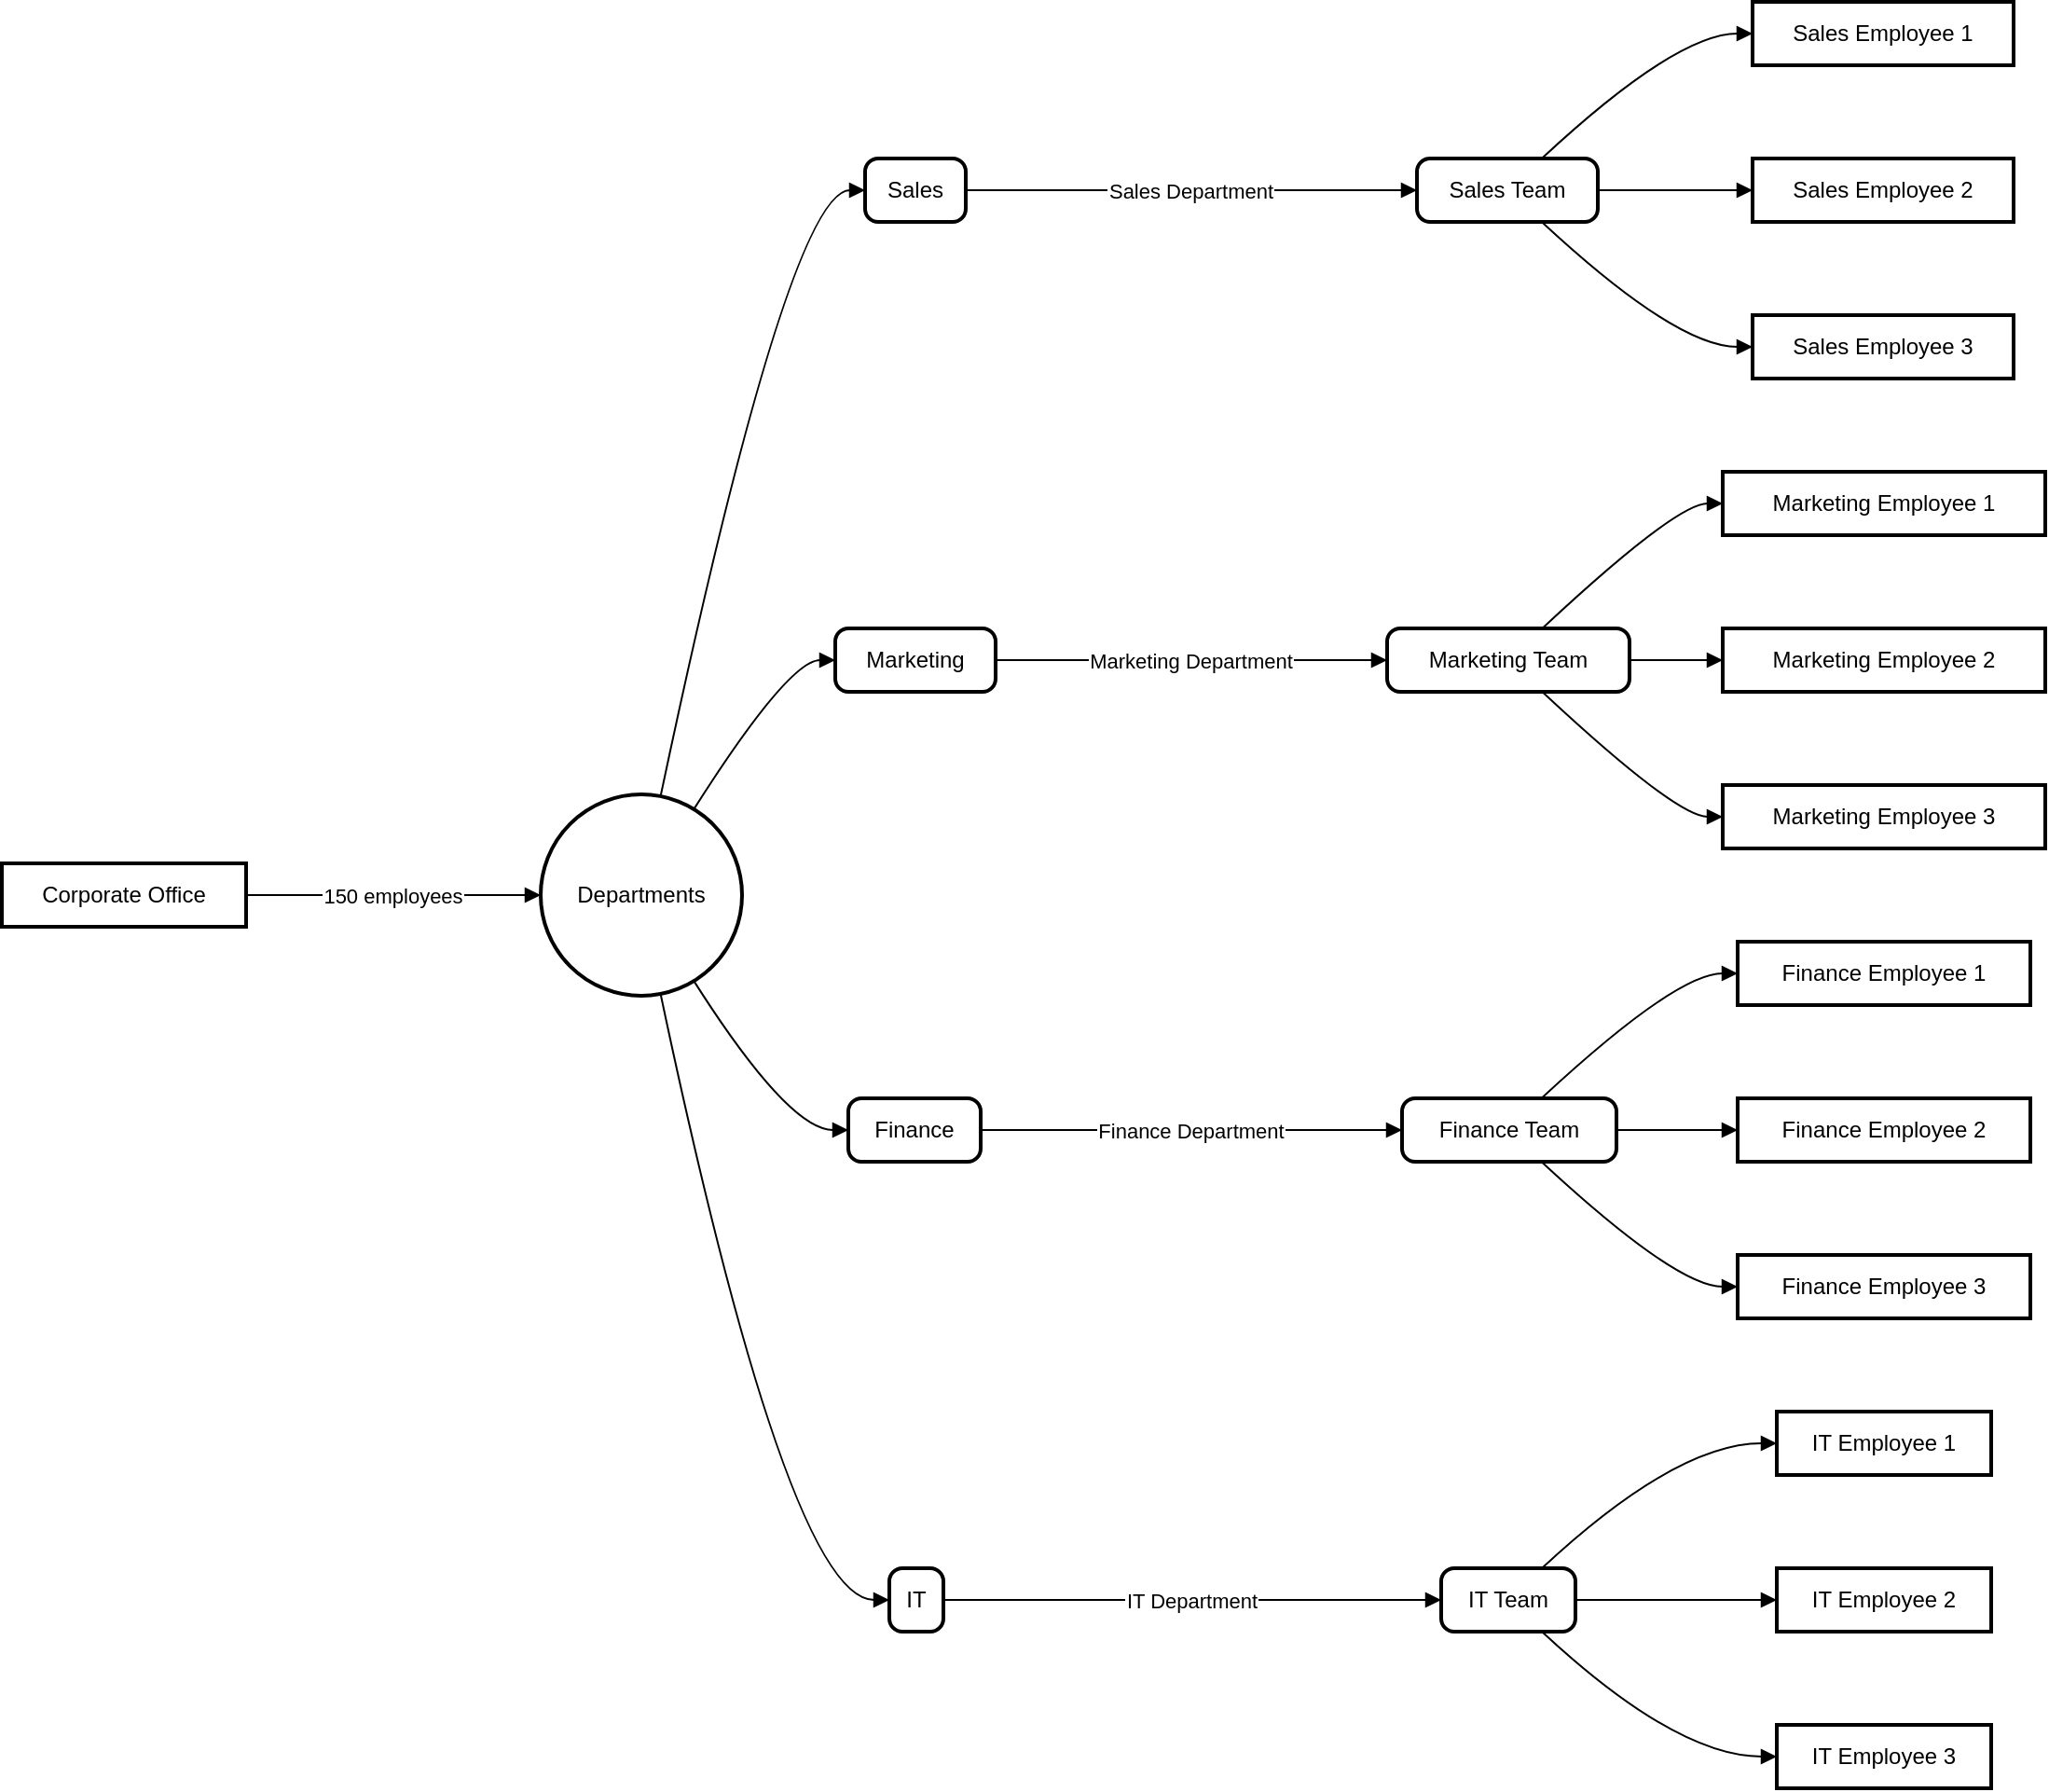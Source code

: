 <mxfile version="24.7.6">
  <diagram name="Page-1" id="gXg9Ed615D43lPZwPFVF">
    <mxGraphModel>
      <root>
        <mxCell id="0" />
        <mxCell id="1" parent="0" />
        <mxCell id="2" value="Corporate Office" style="whiteSpace=wrap;strokeWidth=2;" vertex="1" parent="1">
          <mxGeometry y="462" width="131" height="34" as="geometry" />
        </mxCell>
        <mxCell id="3" value="Departments" style="ellipse;aspect=fixed;strokeWidth=2;whiteSpace=wrap;" vertex="1" parent="1">
          <mxGeometry x="289" y="425" width="108" height="108" as="geometry" />
        </mxCell>
        <mxCell id="4" value="Sales" style="rounded=1;absoluteArcSize=1;arcSize=14;whiteSpace=wrap;strokeWidth=2;" vertex="1" parent="1">
          <mxGeometry x="463" y="84" width="54" height="34" as="geometry" />
        </mxCell>
        <mxCell id="5" value="Marketing" style="rounded=1;absoluteArcSize=1;arcSize=14;whiteSpace=wrap;strokeWidth=2;" vertex="1" parent="1">
          <mxGeometry x="447" y="336" width="86" height="34" as="geometry" />
        </mxCell>
        <mxCell id="6" value="Finance" style="rounded=1;absoluteArcSize=1;arcSize=14;whiteSpace=wrap;strokeWidth=2;" vertex="1" parent="1">
          <mxGeometry x="454" y="588" width="71" height="34" as="geometry" />
        </mxCell>
        <mxCell id="7" value="IT" style="rounded=1;absoluteArcSize=1;arcSize=14;whiteSpace=wrap;strokeWidth=2;" vertex="1" parent="1">
          <mxGeometry x="476" y="840" width="29" height="34" as="geometry" />
        </mxCell>
        <mxCell id="8" value="Sales Team" style="rounded=1;absoluteArcSize=1;arcSize=14;whiteSpace=wrap;strokeWidth=2;" vertex="1" parent="1">
          <mxGeometry x="759" y="84" width="97" height="34" as="geometry" />
        </mxCell>
        <mxCell id="9" value="Marketing Team" style="rounded=1;absoluteArcSize=1;arcSize=14;whiteSpace=wrap;strokeWidth=2;" vertex="1" parent="1">
          <mxGeometry x="743" y="336" width="130" height="34" as="geometry" />
        </mxCell>
        <mxCell id="10" value="Finance Team" style="rounded=1;absoluteArcSize=1;arcSize=14;whiteSpace=wrap;strokeWidth=2;" vertex="1" parent="1">
          <mxGeometry x="751" y="588" width="115" height="34" as="geometry" />
        </mxCell>
        <mxCell id="11" value="IT Team" style="rounded=1;absoluteArcSize=1;arcSize=14;whiteSpace=wrap;strokeWidth=2;" vertex="1" parent="1">
          <mxGeometry x="772" y="840" width="72" height="34" as="geometry" />
        </mxCell>
        <mxCell id="12" value="Sales Employee 1" style="whiteSpace=wrap;strokeWidth=2;" vertex="1" parent="1">
          <mxGeometry x="939" width="140" height="34" as="geometry" />
        </mxCell>
        <mxCell id="13" value="Sales Employee 2" style="whiteSpace=wrap;strokeWidth=2;" vertex="1" parent="1">
          <mxGeometry x="939" y="84" width="140" height="34" as="geometry" />
        </mxCell>
        <mxCell id="14" value="Sales Employee 3" style="whiteSpace=wrap;strokeWidth=2;" vertex="1" parent="1">
          <mxGeometry x="939" y="168" width="140" height="34" as="geometry" />
        </mxCell>
        <mxCell id="15" value="Marketing Employee 1" style="whiteSpace=wrap;strokeWidth=2;" vertex="1" parent="1">
          <mxGeometry x="923" y="252" width="173" height="34" as="geometry" />
        </mxCell>
        <mxCell id="16" value="Marketing Employee 2" style="whiteSpace=wrap;strokeWidth=2;" vertex="1" parent="1">
          <mxGeometry x="923" y="336" width="173" height="34" as="geometry" />
        </mxCell>
        <mxCell id="17" value="Marketing Employee 3" style="whiteSpace=wrap;strokeWidth=2;" vertex="1" parent="1">
          <mxGeometry x="923" y="420" width="173" height="34" as="geometry" />
        </mxCell>
        <mxCell id="18" value="Finance Employee 1" style="whiteSpace=wrap;strokeWidth=2;" vertex="1" parent="1">
          <mxGeometry x="931" y="504" width="157" height="34" as="geometry" />
        </mxCell>
        <mxCell id="19" value="Finance Employee 2" style="whiteSpace=wrap;strokeWidth=2;" vertex="1" parent="1">
          <mxGeometry x="931" y="588" width="157" height="34" as="geometry" />
        </mxCell>
        <mxCell id="20" value="Finance Employee 3" style="whiteSpace=wrap;strokeWidth=2;" vertex="1" parent="1">
          <mxGeometry x="931" y="672" width="157" height="34" as="geometry" />
        </mxCell>
        <mxCell id="21" value="IT Employee 1" style="whiteSpace=wrap;strokeWidth=2;" vertex="1" parent="1">
          <mxGeometry x="952" y="756" width="115" height="34" as="geometry" />
        </mxCell>
        <mxCell id="22" value="IT Employee 2" style="whiteSpace=wrap;strokeWidth=2;" vertex="1" parent="1">
          <mxGeometry x="952" y="840" width="115" height="34" as="geometry" />
        </mxCell>
        <mxCell id="23" value="IT Employee 3" style="whiteSpace=wrap;strokeWidth=2;" vertex="1" parent="1">
          <mxGeometry x="952" y="924" width="115" height="34" as="geometry" />
        </mxCell>
        <mxCell id="24" value="150 employees" style="curved=1;startArrow=none;endArrow=block;exitX=1;exitY=0.5;entryX=0;entryY=0.5;" edge="1" parent="1" source="2" target="3">
          <mxGeometry relative="1" as="geometry">
            <Array as="points" />
          </mxGeometry>
        </mxCell>
        <mxCell id="25" value="" style="curved=1;startArrow=none;endArrow=block;exitX=0.6;exitY=0;entryX=0;entryY=0.5;" edge="1" parent="1" source="3" target="4">
          <mxGeometry relative="1" as="geometry">
            <Array as="points">
              <mxPoint x="422" y="101" />
            </Array>
          </mxGeometry>
        </mxCell>
        <mxCell id="26" value="" style="curved=1;startArrow=none;endArrow=block;exitX=0.81;exitY=0;entryX=0;entryY=0.5;" edge="1" parent="1" source="3" target="5">
          <mxGeometry relative="1" as="geometry">
            <Array as="points">
              <mxPoint x="422" y="353" />
            </Array>
          </mxGeometry>
        </mxCell>
        <mxCell id="27" value="" style="curved=1;startArrow=none;endArrow=block;exitX=0.81;exitY=1;entryX=0.01;entryY=0.5;" edge="1" parent="1" source="3" target="6">
          <mxGeometry relative="1" as="geometry">
            <Array as="points">
              <mxPoint x="422" y="605" />
            </Array>
          </mxGeometry>
        </mxCell>
        <mxCell id="28" value="" style="curved=1;startArrow=none;endArrow=block;exitX=0.6;exitY=1;entryX=-0.01;entryY=0.5;" edge="1" parent="1" source="3" target="7">
          <mxGeometry relative="1" as="geometry">
            <Array as="points">
              <mxPoint x="422" y="857" />
            </Array>
          </mxGeometry>
        </mxCell>
        <mxCell id="29" value="Sales Department" style="curved=1;startArrow=none;endArrow=block;exitX=1;exitY=0.5;entryX=0;entryY=0.5;" edge="1" parent="1" source="4" target="8">
          <mxGeometry relative="1" as="geometry">
            <Array as="points" />
          </mxGeometry>
        </mxCell>
        <mxCell id="30" value="Marketing Department" style="curved=1;startArrow=none;endArrow=block;exitX=1;exitY=0.5;entryX=0;entryY=0.5;" edge="1" parent="1" source="5" target="9">
          <mxGeometry relative="1" as="geometry">
            <Array as="points" />
          </mxGeometry>
        </mxCell>
        <mxCell id="31" value="Finance Department" style="curved=1;startArrow=none;endArrow=block;exitX=1.01;exitY=0.5;entryX=0;entryY=0.5;" edge="1" parent="1" source="6" target="10">
          <mxGeometry relative="1" as="geometry">
            <Array as="points" />
          </mxGeometry>
        </mxCell>
        <mxCell id="32" value="IT Department" style="curved=1;startArrow=none;endArrow=block;exitX=0.97;exitY=0.5;entryX=0;entryY=0.5;" edge="1" parent="1" source="7" target="11">
          <mxGeometry relative="1" as="geometry">
            <Array as="points" />
          </mxGeometry>
        </mxCell>
        <mxCell id="33" value="" style="curved=1;startArrow=none;endArrow=block;exitX=0.69;exitY=0;entryX=0;entryY=0.5;" edge="1" parent="1" source="8" target="12">
          <mxGeometry relative="1" as="geometry">
            <Array as="points">
              <mxPoint x="898" y="17" />
            </Array>
          </mxGeometry>
        </mxCell>
        <mxCell id="34" value="" style="curved=1;startArrow=none;endArrow=block;exitX=1.01;exitY=0.5;entryX=0;entryY=0.5;" edge="1" parent="1" source="8" target="13">
          <mxGeometry relative="1" as="geometry">
            <Array as="points" />
          </mxGeometry>
        </mxCell>
        <mxCell id="35" value="" style="curved=1;startArrow=none;endArrow=block;exitX=0.69;exitY=1;entryX=0;entryY=0.5;" edge="1" parent="1" source="8" target="14">
          <mxGeometry relative="1" as="geometry">
            <Array as="points">
              <mxPoint x="898" y="185" />
            </Array>
          </mxGeometry>
        </mxCell>
        <mxCell id="36" value="" style="curved=1;startArrow=none;endArrow=block;exitX=0.64;exitY=0;entryX=0;entryY=0.5;" edge="1" parent="1" source="9" target="15">
          <mxGeometry relative="1" as="geometry">
            <Array as="points">
              <mxPoint x="898" y="269" />
            </Array>
          </mxGeometry>
        </mxCell>
        <mxCell id="37" value="" style="curved=1;startArrow=none;endArrow=block;exitX=1;exitY=0.5;entryX=0;entryY=0.5;" edge="1" parent="1" source="9" target="16">
          <mxGeometry relative="1" as="geometry">
            <Array as="points" />
          </mxGeometry>
        </mxCell>
        <mxCell id="38" value="" style="curved=1;startArrow=none;endArrow=block;exitX=0.64;exitY=1;entryX=0;entryY=0.5;" edge="1" parent="1" source="9" target="17">
          <mxGeometry relative="1" as="geometry">
            <Array as="points">
              <mxPoint x="898" y="437" />
            </Array>
          </mxGeometry>
        </mxCell>
        <mxCell id="39" value="" style="curved=1;startArrow=none;endArrow=block;exitX=0.65;exitY=0;entryX=0;entryY=0.5;" edge="1" parent="1" source="10" target="18">
          <mxGeometry relative="1" as="geometry">
            <Array as="points">
              <mxPoint x="898" y="521" />
            </Array>
          </mxGeometry>
        </mxCell>
        <mxCell id="40" value="" style="curved=1;startArrow=none;endArrow=block;exitX=0.99;exitY=0.5;entryX=0;entryY=0.5;" edge="1" parent="1" source="10" target="19">
          <mxGeometry relative="1" as="geometry">
            <Array as="points" />
          </mxGeometry>
        </mxCell>
        <mxCell id="41" value="" style="curved=1;startArrow=none;endArrow=block;exitX=0.65;exitY=1;entryX=0;entryY=0.5;" edge="1" parent="1" source="10" target="20">
          <mxGeometry relative="1" as="geometry">
            <Array as="points">
              <mxPoint x="898" y="689" />
            </Array>
          </mxGeometry>
        </mxCell>
        <mxCell id="42" value="" style="curved=1;startArrow=none;endArrow=block;exitX=0.75;exitY=0;entryX=0;entryY=0.5;" edge="1" parent="1" source="11" target="21">
          <mxGeometry relative="1" as="geometry">
            <Array as="points">
              <mxPoint x="898" y="773" />
            </Array>
          </mxGeometry>
        </mxCell>
        <mxCell id="43" value="" style="curved=1;startArrow=none;endArrow=block;exitX=1;exitY=0.5;entryX=0;entryY=0.5;" edge="1" parent="1" source="11" target="22">
          <mxGeometry relative="1" as="geometry">
            <Array as="points" />
          </mxGeometry>
        </mxCell>
        <mxCell id="44" value="" style="curved=1;startArrow=none;endArrow=block;exitX=0.75;exitY=1;entryX=0;entryY=0.5;" edge="1" parent="1" source="11" target="23">
          <mxGeometry relative="1" as="geometry">
            <Array as="points">
              <mxPoint x="898" y="941" />
            </Array>
          </mxGeometry>
        </mxCell>
      </root>
    </mxGraphModel>
  </diagram>
</mxfile>
